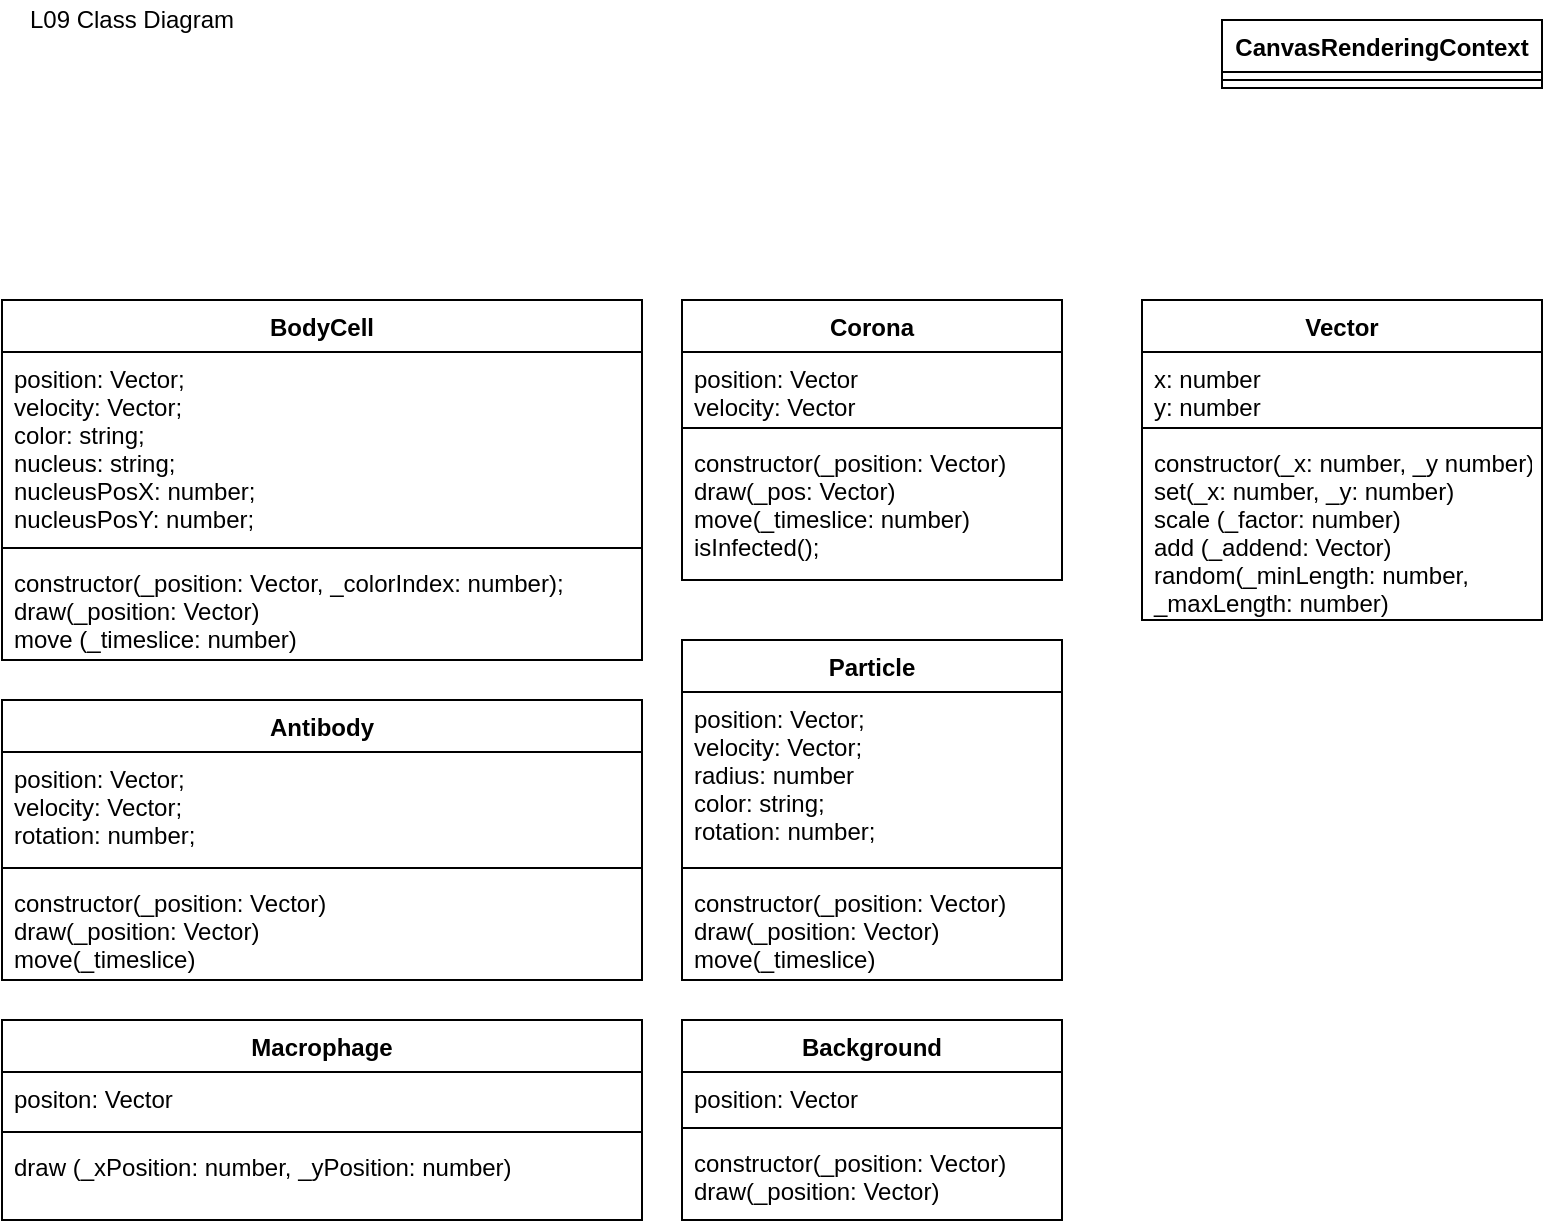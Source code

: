 <mxfile version="13.2.4" type="device"><diagram id="s6nS8xC2nT9lyZvPNtez" name="Page-1"><mxGraphModel dx="1662" dy="942" grid="1" gridSize="10" guides="1" tooltips="1" connect="1" arrows="1" fold="1" page="1" pageScale="1" pageWidth="827" pageHeight="1169" math="0" shadow="0"><root><mxCell id="0"/><mxCell id="1" parent="0"/><mxCell id="APBXQshMbgVjg2yNnwYH-14" value="L09 Class Diagram" style="text;html=1;strokeColor=none;fillColor=none;align=center;verticalAlign=middle;whiteSpace=wrap;rounded=0;" parent="1" vertex="1"><mxGeometry x="40" y="20" width="110" height="20" as="geometry"/></mxCell><mxCell id="APBXQshMbgVjg2yNnwYH-15" value="BodyCell" style="swimlane;fontStyle=1;align=center;verticalAlign=top;childLayout=stackLayout;horizontal=1;startSize=26;horizontalStack=0;resizeParent=1;resizeParentMax=0;resizeLast=0;collapsible=1;marginBottom=0;" parent="1" vertex="1"><mxGeometry x="30" y="170" width="320" height="180" as="geometry"/></mxCell><mxCell id="APBXQshMbgVjg2yNnwYH-16" value="position: Vector; &#10;velocity: Vector; &#10;color: string; &#10;nucleus: string;&#10;nucleusPosX: number; &#10;nucleusPosY: number;" style="text;strokeColor=none;fillColor=none;align=left;verticalAlign=top;spacingLeft=4;spacingRight=4;overflow=hidden;rotatable=0;points=[[0,0.5],[1,0.5]];portConstraint=eastwest;" parent="APBXQshMbgVjg2yNnwYH-15" vertex="1"><mxGeometry y="26" width="320" height="94" as="geometry"/></mxCell><mxCell id="APBXQshMbgVjg2yNnwYH-17" value="" style="line;strokeWidth=1;fillColor=none;align=left;verticalAlign=middle;spacingTop=-1;spacingLeft=3;spacingRight=3;rotatable=0;labelPosition=right;points=[];portConstraint=eastwest;" parent="APBXQshMbgVjg2yNnwYH-15" vertex="1"><mxGeometry y="120" width="320" height="8" as="geometry"/></mxCell><mxCell id="APBXQshMbgVjg2yNnwYH-18" value="constructor(_position: Vector, _colorIndex: number);&#10;draw(_position: Vector)&#10;move (_timeslice: number)" style="text;strokeColor=none;fillColor=none;align=left;verticalAlign=top;spacingLeft=4;spacingRight=4;overflow=hidden;rotatable=0;points=[[0,0.5],[1,0.5]];portConstraint=eastwest;" parent="APBXQshMbgVjg2yNnwYH-15" vertex="1"><mxGeometry y="128" width="320" height="52" as="geometry"/></mxCell><mxCell id="APBXQshMbgVjg2yNnwYH-19" value="Corona" style="swimlane;fontStyle=1;align=center;verticalAlign=top;childLayout=stackLayout;horizontal=1;startSize=26;horizontalStack=0;resizeParent=1;resizeParentMax=0;resizeLast=0;collapsible=1;marginBottom=0;" parent="1" vertex="1"><mxGeometry x="370" y="170" width="190" height="140" as="geometry"/></mxCell><mxCell id="APBXQshMbgVjg2yNnwYH-20" value="position: Vector&#10;velocity: Vector" style="text;strokeColor=none;fillColor=none;align=left;verticalAlign=top;spacingLeft=4;spacingRight=4;overflow=hidden;rotatable=0;points=[[0,0.5],[1,0.5]];portConstraint=eastwest;" parent="APBXQshMbgVjg2yNnwYH-19" vertex="1"><mxGeometry y="26" width="190" height="34" as="geometry"/></mxCell><mxCell id="APBXQshMbgVjg2yNnwYH-21" value="" style="line;strokeWidth=1;fillColor=none;align=left;verticalAlign=middle;spacingTop=-1;spacingLeft=3;spacingRight=3;rotatable=0;labelPosition=right;points=[];portConstraint=eastwest;" parent="APBXQshMbgVjg2yNnwYH-19" vertex="1"><mxGeometry y="60" width="190" height="8" as="geometry"/></mxCell><mxCell id="APBXQshMbgVjg2yNnwYH-22" value="constructor(_position: Vector)&#10;draw(_pos: Vector)&#10;move(_timeslice: number)&#10;isInfected();" style="text;strokeColor=none;fillColor=none;align=left;verticalAlign=top;spacingLeft=4;spacingRight=4;overflow=hidden;rotatable=0;points=[[0,0.5],[1,0.5]];portConstraint=eastwest;" parent="APBXQshMbgVjg2yNnwYH-19" vertex="1"><mxGeometry y="68" width="190" height="72" as="geometry"/></mxCell><mxCell id="APBXQshMbgVjg2yNnwYH-6" value="Vector" style="swimlane;fontStyle=1;align=center;verticalAlign=top;childLayout=stackLayout;horizontal=1;startSize=26;horizontalStack=0;resizeParent=1;resizeParentMax=0;resizeLast=0;collapsible=1;marginBottom=0;" parent="1" vertex="1"><mxGeometry x="600" y="170" width="200" height="160" as="geometry"/></mxCell><mxCell id="APBXQshMbgVjg2yNnwYH-7" value="x: number&#10;y: number" style="text;strokeColor=none;fillColor=none;align=left;verticalAlign=top;spacingLeft=4;spacingRight=4;overflow=hidden;rotatable=0;points=[[0,0.5],[1,0.5]];portConstraint=eastwest;" parent="APBXQshMbgVjg2yNnwYH-6" vertex="1"><mxGeometry y="26" width="200" height="34" as="geometry"/></mxCell><mxCell id="APBXQshMbgVjg2yNnwYH-8" value="" style="line;strokeWidth=1;fillColor=none;align=left;verticalAlign=middle;spacingTop=-1;spacingLeft=3;spacingRight=3;rotatable=0;labelPosition=right;points=[];portConstraint=eastwest;" parent="APBXQshMbgVjg2yNnwYH-6" vertex="1"><mxGeometry y="60" width="200" height="8" as="geometry"/></mxCell><mxCell id="APBXQshMbgVjg2yNnwYH-9" value="constructor(_x: number, _y number)&#10;set(_x: number, _y: number)&#10;scale (_factor: number)&#10;add (_addend: Vector)&#10;random(_minLength: number, &#10;_maxLength: number)" style="text;strokeColor=none;fillColor=none;align=left;verticalAlign=top;spacingLeft=4;spacingRight=4;overflow=hidden;rotatable=0;points=[[0,0.5],[1,0.5]];portConstraint=eastwest;" parent="APBXQshMbgVjg2yNnwYH-6" vertex="1"><mxGeometry y="68" width="200" height="92" as="geometry"/></mxCell><mxCell id="APBXQshMbgVjg2yNnwYH-1" value="CanvasRenderingContext" style="swimlane;fontStyle=1;align=center;verticalAlign=top;childLayout=stackLayout;horizontal=1;startSize=26;horizontalStack=0;resizeParent=1;resizeParentMax=0;resizeLast=0;collapsible=1;marginBottom=0;" parent="1" vertex="1"><mxGeometry x="640" y="30" width="160" height="34" as="geometry"/></mxCell><mxCell id="APBXQshMbgVjg2yNnwYH-3" value="" style="line;strokeWidth=1;fillColor=none;align=left;verticalAlign=middle;spacingTop=-1;spacingLeft=3;spacingRight=3;rotatable=0;labelPosition=right;points=[];portConstraint=eastwest;" parent="APBXQshMbgVjg2yNnwYH-1" vertex="1"><mxGeometry y="26" width="160" height="8" as="geometry"/></mxCell><mxCell id="APBXQshMbgVjg2yNnwYH-23" value="Antibody" style="swimlane;fontStyle=1;align=center;verticalAlign=top;childLayout=stackLayout;horizontal=1;startSize=26;horizontalStack=0;resizeParent=1;resizeParentMax=0;resizeLast=0;collapsible=1;marginBottom=0;" parent="1" vertex="1"><mxGeometry x="30" y="370" width="320" height="140" as="geometry"/></mxCell><mxCell id="APBXQshMbgVjg2yNnwYH-24" value="position: Vector;&#10;velocity: Vector; &#10;rotation: number;" style="text;strokeColor=none;fillColor=none;align=left;verticalAlign=top;spacingLeft=4;spacingRight=4;overflow=hidden;rotatable=0;points=[[0,0.5],[1,0.5]];portConstraint=eastwest;" parent="APBXQshMbgVjg2yNnwYH-23" vertex="1"><mxGeometry y="26" width="320" height="54" as="geometry"/></mxCell><mxCell id="APBXQshMbgVjg2yNnwYH-25" value="" style="line;strokeWidth=1;fillColor=none;align=left;verticalAlign=middle;spacingTop=-1;spacingLeft=3;spacingRight=3;rotatable=0;labelPosition=right;points=[];portConstraint=eastwest;" parent="APBXQshMbgVjg2yNnwYH-23" vertex="1"><mxGeometry y="80" width="320" height="8" as="geometry"/></mxCell><mxCell id="APBXQshMbgVjg2yNnwYH-26" value="constructor(_position: Vector)&#10;draw(_position: Vector)&#10;move(_timeslice)" style="text;strokeColor=none;fillColor=none;align=left;verticalAlign=top;spacingLeft=4;spacingRight=4;overflow=hidden;rotatable=0;points=[[0,0.5],[1,0.5]];portConstraint=eastwest;" parent="APBXQshMbgVjg2yNnwYH-23" vertex="1"><mxGeometry y="88" width="320" height="52" as="geometry"/></mxCell><mxCell id="APBXQshMbgVjg2yNnwYH-27" value="Particle" style="swimlane;fontStyle=1;align=center;verticalAlign=top;childLayout=stackLayout;horizontal=1;startSize=26;horizontalStack=0;resizeParent=1;resizeParentMax=0;resizeLast=0;collapsible=1;marginBottom=0;" parent="1" vertex="1"><mxGeometry x="370" y="340" width="190" height="170" as="geometry"/></mxCell><mxCell id="APBXQshMbgVjg2yNnwYH-28" value="position: Vector;&#10;velocity: Vector; &#10;radius: number&#10;color: string; &#10;rotation: number;" style="text;strokeColor=none;fillColor=none;align=left;verticalAlign=top;spacingLeft=4;spacingRight=4;overflow=hidden;rotatable=0;points=[[0,0.5],[1,0.5]];portConstraint=eastwest;" parent="APBXQshMbgVjg2yNnwYH-27" vertex="1"><mxGeometry y="26" width="190" height="84" as="geometry"/></mxCell><mxCell id="APBXQshMbgVjg2yNnwYH-29" value="" style="line;strokeWidth=1;fillColor=none;align=left;verticalAlign=middle;spacingTop=-1;spacingLeft=3;spacingRight=3;rotatable=0;labelPosition=right;points=[];portConstraint=eastwest;" parent="APBXQshMbgVjg2yNnwYH-27" vertex="1"><mxGeometry y="110" width="190" height="8" as="geometry"/></mxCell><mxCell id="APBXQshMbgVjg2yNnwYH-30" value="constructor(_position: Vector)&#10;draw(_position: Vector)&#10;move(_timeslice)" style="text;strokeColor=none;fillColor=none;align=left;verticalAlign=top;spacingLeft=4;spacingRight=4;overflow=hidden;rotatable=0;points=[[0,0.5],[1,0.5]];portConstraint=eastwest;" parent="APBXQshMbgVjg2yNnwYH-27" vertex="1"><mxGeometry y="118" width="190" height="52" as="geometry"/></mxCell><mxCell id="APBXQshMbgVjg2yNnwYH-10" value="Macrophage" style="swimlane;fontStyle=1;align=center;verticalAlign=top;childLayout=stackLayout;horizontal=1;startSize=26;horizontalStack=0;resizeParent=1;resizeParentMax=0;resizeLast=0;collapsible=1;marginBottom=0;" parent="1" vertex="1"><mxGeometry x="30" y="530" width="320" height="100" as="geometry"/></mxCell><mxCell id="APBXQshMbgVjg2yNnwYH-11" value="positon: Vector" style="text;strokeColor=none;fillColor=none;align=left;verticalAlign=top;spacingLeft=4;spacingRight=4;overflow=hidden;rotatable=0;points=[[0,0.5],[1,0.5]];portConstraint=eastwest;" parent="APBXQshMbgVjg2yNnwYH-10" vertex="1"><mxGeometry y="26" width="320" height="26" as="geometry"/></mxCell><mxCell id="APBXQshMbgVjg2yNnwYH-12" value="" style="line;strokeWidth=1;fillColor=none;align=left;verticalAlign=middle;spacingTop=-1;spacingLeft=3;spacingRight=3;rotatable=0;labelPosition=right;points=[];portConstraint=eastwest;" parent="APBXQshMbgVjg2yNnwYH-10" vertex="1"><mxGeometry y="52" width="320" height="8" as="geometry"/></mxCell><mxCell id="APBXQshMbgVjg2yNnwYH-13" value="draw (_xPosition: number, _yPosition: number)" style="text;strokeColor=none;fillColor=none;align=left;verticalAlign=top;spacingLeft=4;spacingRight=4;overflow=hidden;rotatable=0;points=[[0,0.5],[1,0.5]];portConstraint=eastwest;" parent="APBXQshMbgVjg2yNnwYH-10" vertex="1"><mxGeometry y="60" width="320" height="40" as="geometry"/></mxCell><mxCell id="APBXQshMbgVjg2yNnwYH-31" value="Background" style="swimlane;fontStyle=1;align=center;verticalAlign=top;childLayout=stackLayout;horizontal=1;startSize=26;horizontalStack=0;resizeParent=1;resizeParentMax=0;resizeLast=0;collapsible=1;marginBottom=0;" parent="1" vertex="1"><mxGeometry x="370" y="530" width="190" height="100" as="geometry"/></mxCell><mxCell id="APBXQshMbgVjg2yNnwYH-32" value="position: Vector" style="text;strokeColor=none;fillColor=none;align=left;verticalAlign=top;spacingLeft=4;spacingRight=4;overflow=hidden;rotatable=0;points=[[0,0.5],[1,0.5]];portConstraint=eastwest;" parent="APBXQshMbgVjg2yNnwYH-31" vertex="1"><mxGeometry y="26" width="190" height="24" as="geometry"/></mxCell><mxCell id="APBXQshMbgVjg2yNnwYH-33" value="" style="line;strokeWidth=1;fillColor=none;align=left;verticalAlign=middle;spacingTop=-1;spacingLeft=3;spacingRight=3;rotatable=0;labelPosition=right;points=[];portConstraint=eastwest;" parent="APBXQshMbgVjg2yNnwYH-31" vertex="1"><mxGeometry y="50" width="190" height="8" as="geometry"/></mxCell><mxCell id="APBXQshMbgVjg2yNnwYH-34" value="constructor(_position: Vector)&#10;draw(_position: Vector)" style="text;strokeColor=none;fillColor=none;align=left;verticalAlign=top;spacingLeft=4;spacingRight=4;overflow=hidden;rotatable=0;points=[[0,0.5],[1,0.5]];portConstraint=eastwest;" parent="APBXQshMbgVjg2yNnwYH-31" vertex="1"><mxGeometry y="58" width="190" height="42" as="geometry"/></mxCell></root></mxGraphModel></diagram></mxfile>